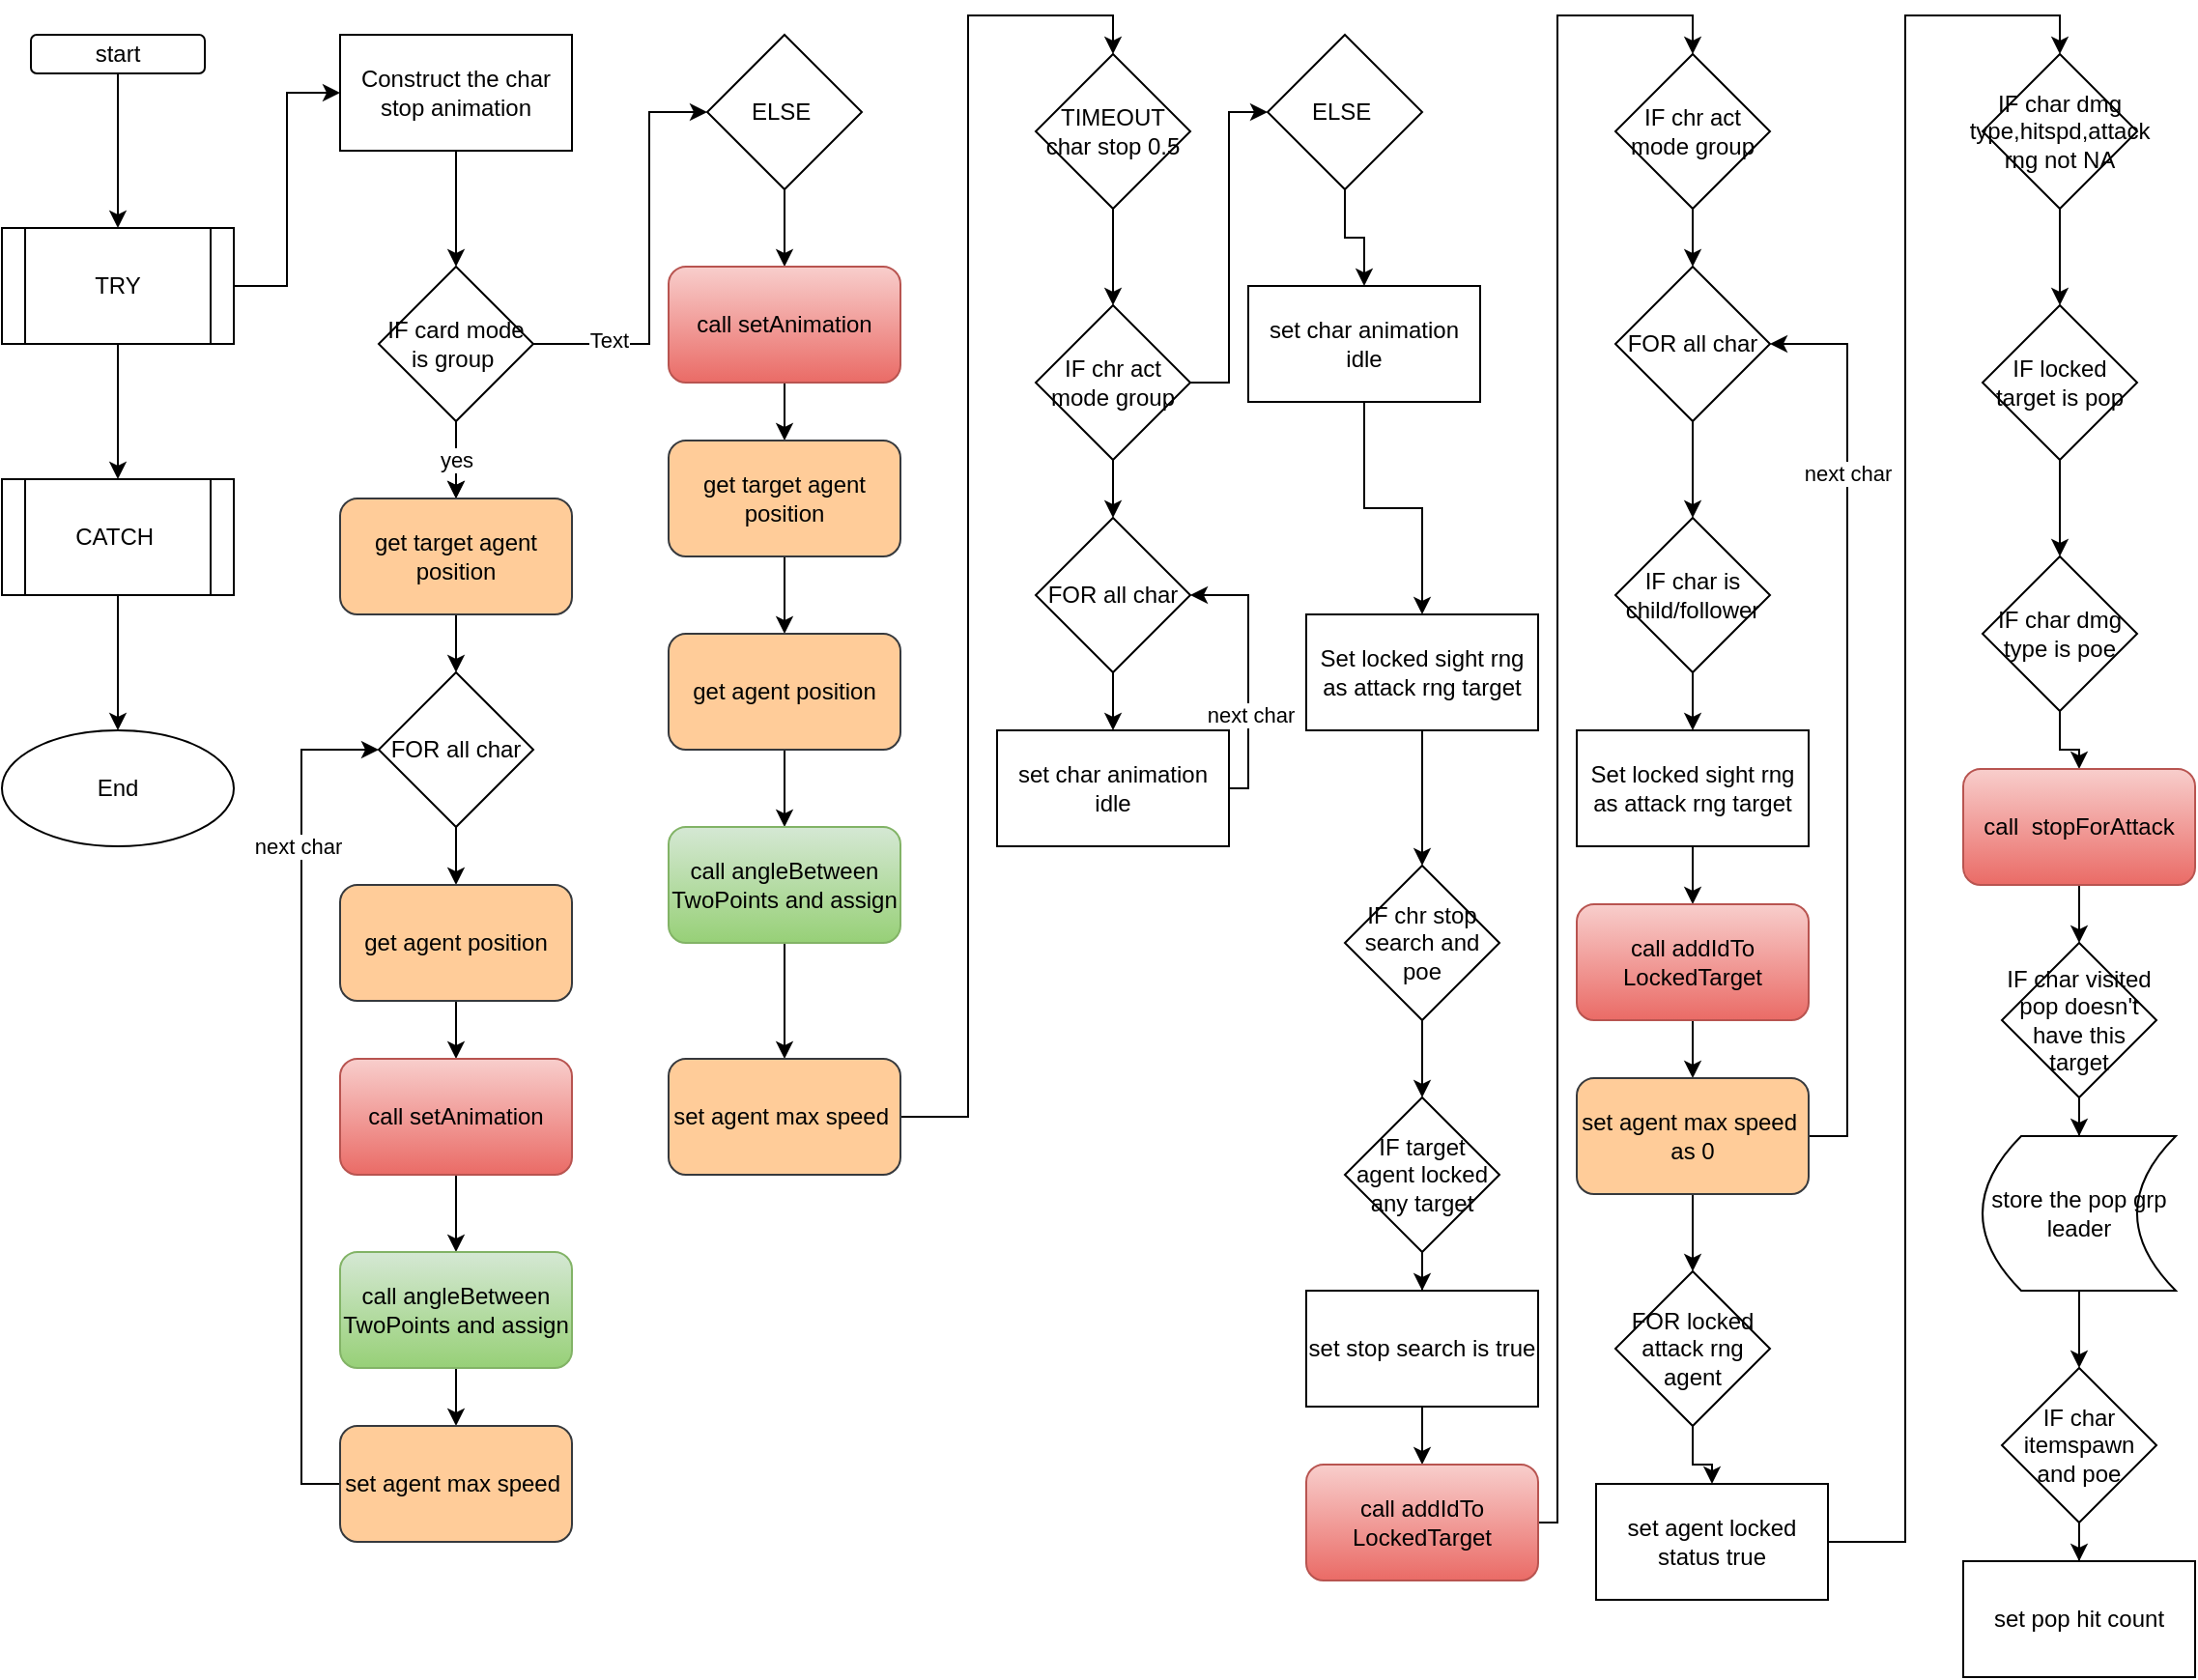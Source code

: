 <mxfile version="17.5.0" type="github">
  <diagram id="hb-1PJtzqVMca_NHcdVE" name="Page-1">
    <mxGraphModel dx="1038" dy="579" grid="1" gridSize="10" guides="1" tooltips="1" connect="1" arrows="1" fold="1" page="1" pageScale="1" pageWidth="850" pageHeight="1100" math="0" shadow="0">
      <root>
        <mxCell id="0" />
        <mxCell id="1" parent="0" />
        <mxCell id="Nf8MzcEq7tulC3NkRkfF-3" value="" style="edgeStyle=orthogonalEdgeStyle;rounded=0;orthogonalLoop=1;jettySize=auto;html=1;" edge="1" parent="1" source="Nf8MzcEq7tulC3NkRkfF-1" target="Nf8MzcEq7tulC3NkRkfF-2">
          <mxGeometry relative="1" as="geometry" />
        </mxCell>
        <mxCell id="Nf8MzcEq7tulC3NkRkfF-1" value="start" style="rounded=1;whiteSpace=wrap;html=1;" vertex="1" parent="1">
          <mxGeometry x="80" y="30" width="90" height="20" as="geometry" />
        </mxCell>
        <mxCell id="Nf8MzcEq7tulC3NkRkfF-5" value="" style="edgeStyle=orthogonalEdgeStyle;rounded=0;orthogonalLoop=1;jettySize=auto;html=1;entryX=0;entryY=0.5;entryDx=0;entryDy=0;" edge="1" parent="1" source="Nf8MzcEq7tulC3NkRkfF-2" target="Nf8MzcEq7tulC3NkRkfF-4">
          <mxGeometry relative="1" as="geometry" />
        </mxCell>
        <mxCell id="Nf8MzcEq7tulC3NkRkfF-106" value="" style="edgeStyle=orthogonalEdgeStyle;rounded=0;orthogonalLoop=1;jettySize=auto;html=1;" edge="1" parent="1" source="Nf8MzcEq7tulC3NkRkfF-2" target="Nf8MzcEq7tulC3NkRkfF-105">
          <mxGeometry relative="1" as="geometry" />
        </mxCell>
        <mxCell id="Nf8MzcEq7tulC3NkRkfF-2" value="TRY" style="shape=process;whiteSpace=wrap;html=1;backgroundOutline=1;" vertex="1" parent="1">
          <mxGeometry x="65" y="130" width="120" height="60" as="geometry" />
        </mxCell>
        <mxCell id="Nf8MzcEq7tulC3NkRkfF-7" value="" style="edgeStyle=orthogonalEdgeStyle;rounded=0;orthogonalLoop=1;jettySize=auto;html=1;" edge="1" parent="1" source="Nf8MzcEq7tulC3NkRkfF-4" target="Nf8MzcEq7tulC3NkRkfF-6">
          <mxGeometry relative="1" as="geometry" />
        </mxCell>
        <mxCell id="Nf8MzcEq7tulC3NkRkfF-4" value="Construct the char stop animation" style="whiteSpace=wrap;html=1;" vertex="1" parent="1">
          <mxGeometry x="240" y="30" width="120" height="60" as="geometry" />
        </mxCell>
        <mxCell id="Nf8MzcEq7tulC3NkRkfF-9" value="" style="edgeStyle=orthogonalEdgeStyle;rounded=0;orthogonalLoop=1;jettySize=auto;html=1;" edge="1" parent="1" source="Nf8MzcEq7tulC3NkRkfF-6" target="Nf8MzcEq7tulC3NkRkfF-8">
          <mxGeometry relative="1" as="geometry" />
        </mxCell>
        <mxCell id="Nf8MzcEq7tulC3NkRkfF-29" value="yes" style="edgeStyle=orthogonalEdgeStyle;rounded=0;orthogonalLoop=1;jettySize=auto;html=1;" edge="1" parent="1" source="Nf8MzcEq7tulC3NkRkfF-6" target="Nf8MzcEq7tulC3NkRkfF-8">
          <mxGeometry relative="1" as="geometry">
            <Array as="points">
              <mxPoint x="300" y="240" />
              <mxPoint x="300" y="240" />
            </Array>
          </mxGeometry>
        </mxCell>
        <mxCell id="Nf8MzcEq7tulC3NkRkfF-31" value="" style="edgeStyle=orthogonalEdgeStyle;rounded=0;orthogonalLoop=1;jettySize=auto;html=1;" edge="1" parent="1" source="Nf8MzcEq7tulC3NkRkfF-6" target="Nf8MzcEq7tulC3NkRkfF-30">
          <mxGeometry relative="1" as="geometry">
            <Array as="points">
              <mxPoint x="400" y="190" />
              <mxPoint x="400" y="70" />
            </Array>
          </mxGeometry>
        </mxCell>
        <mxCell id="Nf8MzcEq7tulC3NkRkfF-32" value="Text" style="edgeLabel;html=1;align=center;verticalAlign=middle;resizable=0;points=[];" vertex="1" connectable="0" parent="Nf8MzcEq7tulC3NkRkfF-31">
          <mxGeometry x="-0.63" y="2" relative="1" as="geometry">
            <mxPoint as="offset" />
          </mxGeometry>
        </mxCell>
        <mxCell id="Nf8MzcEq7tulC3NkRkfF-6" value="IF card mode is group&amp;nbsp;" style="rhombus;whiteSpace=wrap;html=1;" vertex="1" parent="1">
          <mxGeometry x="260" y="150" width="80" height="80" as="geometry" />
        </mxCell>
        <mxCell id="Nf8MzcEq7tulC3NkRkfF-11" value="" style="edgeStyle=orthogonalEdgeStyle;rounded=0;orthogonalLoop=1;jettySize=auto;html=1;" edge="1" parent="1" source="Nf8MzcEq7tulC3NkRkfF-8" target="Nf8MzcEq7tulC3NkRkfF-10">
          <mxGeometry relative="1" as="geometry" />
        </mxCell>
        <mxCell id="Nf8MzcEq7tulC3NkRkfF-8" value="get target agent position" style="rounded=1;whiteSpace=wrap;html=1;fillColor=#ffcc99;strokeColor=#36393d;" vertex="1" parent="1">
          <mxGeometry x="240" y="270" width="120" height="60" as="geometry" />
        </mxCell>
        <mxCell id="Nf8MzcEq7tulC3NkRkfF-13" value="" style="edgeStyle=orthogonalEdgeStyle;rounded=0;orthogonalLoop=1;jettySize=auto;html=1;" edge="1" parent="1" source="Nf8MzcEq7tulC3NkRkfF-10" target="Nf8MzcEq7tulC3NkRkfF-12">
          <mxGeometry relative="1" as="geometry" />
        </mxCell>
        <mxCell id="Nf8MzcEq7tulC3NkRkfF-10" value="FOR all char" style="rhombus;whiteSpace=wrap;html=1;" vertex="1" parent="1">
          <mxGeometry x="260" y="360" width="80" height="80" as="geometry" />
        </mxCell>
        <mxCell id="Nf8MzcEq7tulC3NkRkfF-15" value="" style="edgeStyle=orthogonalEdgeStyle;rounded=0;orthogonalLoop=1;jettySize=auto;html=1;" edge="1" parent="1" source="Nf8MzcEq7tulC3NkRkfF-12" target="Nf8MzcEq7tulC3NkRkfF-14">
          <mxGeometry relative="1" as="geometry" />
        </mxCell>
        <mxCell id="Nf8MzcEq7tulC3NkRkfF-12" value="get agent position" style="rounded=1;whiteSpace=wrap;html=1;fillColor=#ffcc99;strokeColor=#36393d;" vertex="1" parent="1">
          <mxGeometry x="240" y="470" width="120" height="60" as="geometry" />
        </mxCell>
        <mxCell id="Nf8MzcEq7tulC3NkRkfF-20" value="" style="edgeStyle=orthogonalEdgeStyle;rounded=0;orthogonalLoop=1;jettySize=auto;html=1;" edge="1" parent="1" source="Nf8MzcEq7tulC3NkRkfF-14" target="Nf8MzcEq7tulC3NkRkfF-17">
          <mxGeometry relative="1" as="geometry" />
        </mxCell>
        <mxCell id="Nf8MzcEq7tulC3NkRkfF-14" value="call setAnimation" style="rounded=1;whiteSpace=wrap;html=1;fillColor=#f8cecc;gradientColor=#ea6b66;strokeColor=#b85450;" vertex="1" parent="1">
          <mxGeometry x="240" y="560" width="120" height="60" as="geometry" />
        </mxCell>
        <mxCell id="Nf8MzcEq7tulC3NkRkfF-25" value="" style="edgeStyle=orthogonalEdgeStyle;rounded=0;orthogonalLoop=1;jettySize=auto;html=1;" edge="1" parent="1" source="Nf8MzcEq7tulC3NkRkfF-17" target="Nf8MzcEq7tulC3NkRkfF-21">
          <mxGeometry relative="1" as="geometry" />
        </mxCell>
        <mxCell id="Nf8MzcEq7tulC3NkRkfF-17" value="call&amp;nbsp;angleBetween&lt;br&gt;TwoPoints and assign" style="rounded=1;whiteSpace=wrap;html=1;fillColor=#d5e8d4;gradientColor=#97d077;strokeColor=#82b366;" vertex="1" parent="1">
          <mxGeometry x="240" y="660" width="120" height="60" as="geometry" />
        </mxCell>
        <mxCell id="Nf8MzcEq7tulC3NkRkfF-27" style="edgeStyle=orthogonalEdgeStyle;rounded=0;orthogonalLoop=1;jettySize=auto;html=1;entryX=0;entryY=0.5;entryDx=0;entryDy=0;" edge="1" parent="1" source="Nf8MzcEq7tulC3NkRkfF-21" target="Nf8MzcEq7tulC3NkRkfF-10">
          <mxGeometry relative="1" as="geometry">
            <Array as="points">
              <mxPoint x="220" y="780" />
              <mxPoint x="220" y="400" />
            </Array>
          </mxGeometry>
        </mxCell>
        <mxCell id="Nf8MzcEq7tulC3NkRkfF-28" value="next char" style="edgeLabel;html=1;align=center;verticalAlign=middle;resizable=0;points=[];" vertex="1" connectable="0" parent="Nf8MzcEq7tulC3NkRkfF-27">
          <mxGeometry x="0.594" y="2" relative="1" as="geometry">
            <mxPoint as="offset" />
          </mxGeometry>
        </mxCell>
        <mxCell id="Nf8MzcEq7tulC3NkRkfF-21" value="set agent max speed&amp;nbsp;" style="rounded=1;whiteSpace=wrap;html=1;fillColor=#ffcc99;strokeColor=#36393d;" vertex="1" parent="1">
          <mxGeometry x="240" y="750" width="120" height="60" as="geometry" />
        </mxCell>
        <mxCell id="Nf8MzcEq7tulC3NkRkfF-34" value="" style="edgeStyle=orthogonalEdgeStyle;rounded=0;orthogonalLoop=1;jettySize=auto;html=1;" edge="1" parent="1" source="Nf8MzcEq7tulC3NkRkfF-30" target="Nf8MzcEq7tulC3NkRkfF-33">
          <mxGeometry relative="1" as="geometry" />
        </mxCell>
        <mxCell id="Nf8MzcEq7tulC3NkRkfF-30" value="ELSE&amp;nbsp;" style="rhombus;whiteSpace=wrap;html=1;" vertex="1" parent="1">
          <mxGeometry x="430" y="30" width="80" height="80" as="geometry" />
        </mxCell>
        <mxCell id="Nf8MzcEq7tulC3NkRkfF-38" value="" style="edgeStyle=orthogonalEdgeStyle;rounded=0;orthogonalLoop=1;jettySize=auto;html=1;" edge="1" parent="1" source="Nf8MzcEq7tulC3NkRkfF-33" target="Nf8MzcEq7tulC3NkRkfF-35">
          <mxGeometry relative="1" as="geometry" />
        </mxCell>
        <mxCell id="Nf8MzcEq7tulC3NkRkfF-33" value="call setAnimation" style="rounded=1;whiteSpace=wrap;html=1;fillColor=#f8cecc;gradientColor=#ea6b66;strokeColor=#b85450;" vertex="1" parent="1">
          <mxGeometry x="410" y="150" width="120" height="60" as="geometry" />
        </mxCell>
        <mxCell id="Nf8MzcEq7tulC3NkRkfF-39" value="" style="edgeStyle=orthogonalEdgeStyle;rounded=0;orthogonalLoop=1;jettySize=auto;html=1;" edge="1" parent="1" source="Nf8MzcEq7tulC3NkRkfF-35" target="Nf8MzcEq7tulC3NkRkfF-36">
          <mxGeometry relative="1" as="geometry" />
        </mxCell>
        <mxCell id="Nf8MzcEq7tulC3NkRkfF-35" value="get target agent position" style="rounded=1;whiteSpace=wrap;html=1;fillColor=#ffcc99;strokeColor=#36393d;" vertex="1" parent="1">
          <mxGeometry x="410" y="240" width="120" height="60" as="geometry" />
        </mxCell>
        <mxCell id="Nf8MzcEq7tulC3NkRkfF-41" value="" style="edgeStyle=orthogonalEdgeStyle;rounded=0;orthogonalLoop=1;jettySize=auto;html=1;" edge="1" parent="1" source="Nf8MzcEq7tulC3NkRkfF-36" target="Nf8MzcEq7tulC3NkRkfF-40">
          <mxGeometry relative="1" as="geometry" />
        </mxCell>
        <mxCell id="Nf8MzcEq7tulC3NkRkfF-36" value="get agent position" style="rounded=1;whiteSpace=wrap;html=1;fillColor=#ffcc99;strokeColor=#36393d;" vertex="1" parent="1">
          <mxGeometry x="410" y="340" width="120" height="60" as="geometry" />
        </mxCell>
        <mxCell id="Nf8MzcEq7tulC3NkRkfF-43" value="" style="edgeStyle=orthogonalEdgeStyle;rounded=0;orthogonalLoop=1;jettySize=auto;html=1;" edge="1" parent="1" source="Nf8MzcEq7tulC3NkRkfF-40" target="Nf8MzcEq7tulC3NkRkfF-42">
          <mxGeometry relative="1" as="geometry" />
        </mxCell>
        <mxCell id="Nf8MzcEq7tulC3NkRkfF-40" value="call&amp;nbsp;angleBetween&lt;br&gt;TwoPoints and assign" style="rounded=1;whiteSpace=wrap;html=1;fillColor=#d5e8d4;gradientColor=#97d077;strokeColor=#82b366;" vertex="1" parent="1">
          <mxGeometry x="410" y="440" width="120" height="60" as="geometry" />
        </mxCell>
        <mxCell id="Nf8MzcEq7tulC3NkRkfF-45" style="edgeStyle=orthogonalEdgeStyle;rounded=0;orthogonalLoop=1;jettySize=auto;html=1;entryX=0.5;entryY=0;entryDx=0;entryDy=0;" edge="1" parent="1" source="Nf8MzcEq7tulC3NkRkfF-42" target="Nf8MzcEq7tulC3NkRkfF-44">
          <mxGeometry relative="1" as="geometry" />
        </mxCell>
        <mxCell id="Nf8MzcEq7tulC3NkRkfF-42" value="set agent max speed&amp;nbsp;" style="rounded=1;whiteSpace=wrap;html=1;fillColor=#ffcc99;strokeColor=#36393d;" vertex="1" parent="1">
          <mxGeometry x="410" y="560" width="120" height="60" as="geometry" />
        </mxCell>
        <mxCell id="Nf8MzcEq7tulC3NkRkfF-47" value="" style="edgeStyle=orthogonalEdgeStyle;rounded=0;orthogonalLoop=1;jettySize=auto;html=1;" edge="1" parent="1" source="Nf8MzcEq7tulC3NkRkfF-44" target="Nf8MzcEq7tulC3NkRkfF-46">
          <mxGeometry relative="1" as="geometry" />
        </mxCell>
        <mxCell id="Nf8MzcEq7tulC3NkRkfF-44" value="TIMEOUT char stop 0.5" style="rhombus;whiteSpace=wrap;html=1;" vertex="1" parent="1">
          <mxGeometry x="600" y="40" width="80" height="80" as="geometry" />
        </mxCell>
        <mxCell id="Nf8MzcEq7tulC3NkRkfF-49" value="" style="edgeStyle=orthogonalEdgeStyle;rounded=0;orthogonalLoop=1;jettySize=auto;html=1;" edge="1" parent="1" source="Nf8MzcEq7tulC3NkRkfF-46" target="Nf8MzcEq7tulC3NkRkfF-48">
          <mxGeometry relative="1" as="geometry" />
        </mxCell>
        <mxCell id="Nf8MzcEq7tulC3NkRkfF-55" value="" style="edgeStyle=orthogonalEdgeStyle;rounded=0;orthogonalLoop=1;jettySize=auto;html=1;" edge="1" parent="1" source="Nf8MzcEq7tulC3NkRkfF-46" target="Nf8MzcEq7tulC3NkRkfF-54">
          <mxGeometry relative="1" as="geometry">
            <Array as="points">
              <mxPoint x="700" y="210" />
              <mxPoint x="700" y="70" />
            </Array>
          </mxGeometry>
        </mxCell>
        <mxCell id="Nf8MzcEq7tulC3NkRkfF-46" value="IF chr act mode group" style="rhombus;whiteSpace=wrap;html=1;" vertex="1" parent="1">
          <mxGeometry x="600" y="170" width="80" height="80" as="geometry" />
        </mxCell>
        <mxCell id="Nf8MzcEq7tulC3NkRkfF-51" value="" style="edgeStyle=orthogonalEdgeStyle;rounded=0;orthogonalLoop=1;jettySize=auto;html=1;" edge="1" parent="1" source="Nf8MzcEq7tulC3NkRkfF-48" target="Nf8MzcEq7tulC3NkRkfF-50">
          <mxGeometry relative="1" as="geometry" />
        </mxCell>
        <mxCell id="Nf8MzcEq7tulC3NkRkfF-48" value="FOR all char" style="rhombus;whiteSpace=wrap;html=1;" vertex="1" parent="1">
          <mxGeometry x="600" y="280" width="80" height="80" as="geometry" />
        </mxCell>
        <mxCell id="Nf8MzcEq7tulC3NkRkfF-52" style="edgeStyle=orthogonalEdgeStyle;rounded=0;orthogonalLoop=1;jettySize=auto;html=1;entryX=1;entryY=0.5;entryDx=0;entryDy=0;" edge="1" parent="1" source="Nf8MzcEq7tulC3NkRkfF-50" target="Nf8MzcEq7tulC3NkRkfF-48">
          <mxGeometry relative="1" as="geometry">
            <Array as="points">
              <mxPoint x="710" y="420" />
              <mxPoint x="710" y="320" />
            </Array>
          </mxGeometry>
        </mxCell>
        <mxCell id="Nf8MzcEq7tulC3NkRkfF-53" value="next char" style="edgeLabel;html=1;align=center;verticalAlign=middle;resizable=0;points=[];" vertex="1" connectable="0" parent="Nf8MzcEq7tulC3NkRkfF-52">
          <mxGeometry x="-0.317" y="-1" relative="1" as="geometry">
            <mxPoint as="offset" />
          </mxGeometry>
        </mxCell>
        <mxCell id="Nf8MzcEq7tulC3NkRkfF-50" value="set char animation idle" style="rounded=0;whiteSpace=wrap;html=1;" vertex="1" parent="1">
          <mxGeometry x="580" y="390" width="120" height="60" as="geometry" />
        </mxCell>
        <mxCell id="Nf8MzcEq7tulC3NkRkfF-57" value="" style="edgeStyle=orthogonalEdgeStyle;rounded=0;orthogonalLoop=1;jettySize=auto;html=1;" edge="1" parent="1" source="Nf8MzcEq7tulC3NkRkfF-54" target="Nf8MzcEq7tulC3NkRkfF-56">
          <mxGeometry relative="1" as="geometry" />
        </mxCell>
        <mxCell id="Nf8MzcEq7tulC3NkRkfF-54" value="ELSE&amp;nbsp;" style="rhombus;whiteSpace=wrap;html=1;" vertex="1" parent="1">
          <mxGeometry x="720" y="30" width="80" height="80" as="geometry" />
        </mxCell>
        <mxCell id="Nf8MzcEq7tulC3NkRkfF-59" value="" style="edgeStyle=orthogonalEdgeStyle;rounded=0;orthogonalLoop=1;jettySize=auto;html=1;" edge="1" parent="1" source="Nf8MzcEq7tulC3NkRkfF-56" target="Nf8MzcEq7tulC3NkRkfF-58">
          <mxGeometry relative="1" as="geometry" />
        </mxCell>
        <mxCell id="Nf8MzcEq7tulC3NkRkfF-56" value="set char animation idle" style="rounded=0;whiteSpace=wrap;html=1;" vertex="1" parent="1">
          <mxGeometry x="710" y="160" width="120" height="60" as="geometry" />
        </mxCell>
        <mxCell id="Nf8MzcEq7tulC3NkRkfF-61" value="" style="edgeStyle=orthogonalEdgeStyle;rounded=0;orthogonalLoop=1;jettySize=auto;html=1;" edge="1" parent="1" source="Nf8MzcEq7tulC3NkRkfF-58" target="Nf8MzcEq7tulC3NkRkfF-60">
          <mxGeometry relative="1" as="geometry" />
        </mxCell>
        <mxCell id="Nf8MzcEq7tulC3NkRkfF-58" value="Set locked sight rng as attack rng target" style="whiteSpace=wrap;html=1;rounded=0;" vertex="1" parent="1">
          <mxGeometry x="740" y="330" width="120" height="60" as="geometry" />
        </mxCell>
        <mxCell id="Nf8MzcEq7tulC3NkRkfF-63" value="" style="edgeStyle=orthogonalEdgeStyle;rounded=0;orthogonalLoop=1;jettySize=auto;html=1;" edge="1" parent="1" source="Nf8MzcEq7tulC3NkRkfF-60" target="Nf8MzcEq7tulC3NkRkfF-62">
          <mxGeometry relative="1" as="geometry" />
        </mxCell>
        <mxCell id="Nf8MzcEq7tulC3NkRkfF-60" value="IF chr stop search and poe" style="rhombus;whiteSpace=wrap;html=1;rounded=0;" vertex="1" parent="1">
          <mxGeometry x="760" y="460" width="80" height="80" as="geometry" />
        </mxCell>
        <mxCell id="Nf8MzcEq7tulC3NkRkfF-65" value="" style="edgeStyle=orthogonalEdgeStyle;rounded=0;orthogonalLoop=1;jettySize=auto;html=1;" edge="1" parent="1" source="Nf8MzcEq7tulC3NkRkfF-62" target="Nf8MzcEq7tulC3NkRkfF-64">
          <mxGeometry relative="1" as="geometry" />
        </mxCell>
        <mxCell id="Nf8MzcEq7tulC3NkRkfF-62" value="IF target agent locked any target" style="rhombus;whiteSpace=wrap;html=1;rounded=0;" vertex="1" parent="1">
          <mxGeometry x="760" y="580" width="80" height="80" as="geometry" />
        </mxCell>
        <mxCell id="Nf8MzcEq7tulC3NkRkfF-69" value="" style="edgeStyle=orthogonalEdgeStyle;rounded=0;orthogonalLoop=1;jettySize=auto;html=1;" edge="1" parent="1" source="Nf8MzcEq7tulC3NkRkfF-64" target="Nf8MzcEq7tulC3NkRkfF-68">
          <mxGeometry relative="1" as="geometry" />
        </mxCell>
        <mxCell id="Nf8MzcEq7tulC3NkRkfF-64" value="set stop search is true" style="whiteSpace=wrap;html=1;rounded=0;" vertex="1" parent="1">
          <mxGeometry x="740" y="680" width="120" height="60" as="geometry" />
        </mxCell>
        <mxCell id="Nf8MzcEq7tulC3NkRkfF-72" style="edgeStyle=orthogonalEdgeStyle;rounded=0;orthogonalLoop=1;jettySize=auto;html=1;entryX=0.5;entryY=0;entryDx=0;entryDy=0;" edge="1" parent="1" source="Nf8MzcEq7tulC3NkRkfF-68" target="Nf8MzcEq7tulC3NkRkfF-71">
          <mxGeometry relative="1" as="geometry">
            <Array as="points">
              <mxPoint x="870" y="800" />
              <mxPoint x="870" y="20" />
              <mxPoint x="940" y="20" />
            </Array>
          </mxGeometry>
        </mxCell>
        <mxCell id="Nf8MzcEq7tulC3NkRkfF-68" value="call&amp;nbsp;addIdTo&lt;br&gt;LockedTarget" style="rounded=1;whiteSpace=wrap;html=1;fillColor=#f8cecc;gradientColor=#ea6b66;strokeColor=#b85450;" vertex="1" parent="1">
          <mxGeometry x="740" y="770" width="120" height="60" as="geometry" />
        </mxCell>
        <mxCell id="Nf8MzcEq7tulC3NkRkfF-74" value="" style="edgeStyle=orthogonalEdgeStyle;rounded=0;orthogonalLoop=1;jettySize=auto;html=1;" edge="1" parent="1" source="Nf8MzcEq7tulC3NkRkfF-71" target="Nf8MzcEq7tulC3NkRkfF-73">
          <mxGeometry relative="1" as="geometry" />
        </mxCell>
        <mxCell id="Nf8MzcEq7tulC3NkRkfF-71" value="IF chr act mode group" style="rhombus;whiteSpace=wrap;html=1;" vertex="1" parent="1">
          <mxGeometry x="900" y="40" width="80" height="80" as="geometry" />
        </mxCell>
        <mxCell id="Nf8MzcEq7tulC3NkRkfF-76" value="" style="edgeStyle=orthogonalEdgeStyle;rounded=0;orthogonalLoop=1;jettySize=auto;html=1;" edge="1" parent="1" source="Nf8MzcEq7tulC3NkRkfF-73" target="Nf8MzcEq7tulC3NkRkfF-75">
          <mxGeometry relative="1" as="geometry" />
        </mxCell>
        <mxCell id="Nf8MzcEq7tulC3NkRkfF-73" value="FOR all char" style="rhombus;whiteSpace=wrap;html=1;" vertex="1" parent="1">
          <mxGeometry x="900" y="150" width="80" height="80" as="geometry" />
        </mxCell>
        <mxCell id="Nf8MzcEq7tulC3NkRkfF-78" value="" style="edgeStyle=orthogonalEdgeStyle;rounded=0;orthogonalLoop=1;jettySize=auto;html=1;" edge="1" parent="1" source="Nf8MzcEq7tulC3NkRkfF-75" target="Nf8MzcEq7tulC3NkRkfF-77">
          <mxGeometry relative="1" as="geometry" />
        </mxCell>
        <mxCell id="Nf8MzcEq7tulC3NkRkfF-75" value="IF char is child/follower" style="rhombus;whiteSpace=wrap;html=1;" vertex="1" parent="1">
          <mxGeometry x="900" y="280" width="80" height="80" as="geometry" />
        </mxCell>
        <mxCell id="Nf8MzcEq7tulC3NkRkfF-80" value="" style="edgeStyle=orthogonalEdgeStyle;rounded=0;orthogonalLoop=1;jettySize=auto;html=1;" edge="1" parent="1" source="Nf8MzcEq7tulC3NkRkfF-77" target="Nf8MzcEq7tulC3NkRkfF-79">
          <mxGeometry relative="1" as="geometry" />
        </mxCell>
        <mxCell id="Nf8MzcEq7tulC3NkRkfF-77" value="Set locked sight rng as attack rng target" style="whiteSpace=wrap;html=1;rounded=0;" vertex="1" parent="1">
          <mxGeometry x="880" y="390" width="120" height="60" as="geometry" />
        </mxCell>
        <mxCell id="Nf8MzcEq7tulC3NkRkfF-82" value="" style="edgeStyle=orthogonalEdgeStyle;rounded=0;orthogonalLoop=1;jettySize=auto;html=1;" edge="1" parent="1" source="Nf8MzcEq7tulC3NkRkfF-79" target="Nf8MzcEq7tulC3NkRkfF-81">
          <mxGeometry relative="1" as="geometry" />
        </mxCell>
        <mxCell id="Nf8MzcEq7tulC3NkRkfF-79" value="call&amp;nbsp;addIdTo&lt;br&gt;LockedTarget" style="rounded=1;whiteSpace=wrap;html=1;fillColor=#f8cecc;gradientColor=#ea6b66;strokeColor=#b85450;" vertex="1" parent="1">
          <mxGeometry x="880" y="480" width="120" height="60" as="geometry" />
        </mxCell>
        <mxCell id="Nf8MzcEq7tulC3NkRkfF-83" style="edgeStyle=orthogonalEdgeStyle;rounded=0;orthogonalLoop=1;jettySize=auto;html=1;entryX=1;entryY=0.5;entryDx=0;entryDy=0;" edge="1" parent="1" source="Nf8MzcEq7tulC3NkRkfF-81" target="Nf8MzcEq7tulC3NkRkfF-73">
          <mxGeometry relative="1" as="geometry">
            <Array as="points">
              <mxPoint x="1020" y="600" />
              <mxPoint x="1020" y="190" />
            </Array>
          </mxGeometry>
        </mxCell>
        <mxCell id="Nf8MzcEq7tulC3NkRkfF-84" value="next char" style="edgeLabel;html=1;align=center;verticalAlign=middle;resizable=0;points=[];" vertex="1" connectable="0" parent="Nf8MzcEq7tulC3NkRkfF-83">
          <mxGeometry x="0.546" relative="1" as="geometry">
            <mxPoint as="offset" />
          </mxGeometry>
        </mxCell>
        <mxCell id="Nf8MzcEq7tulC3NkRkfF-86" value="" style="edgeStyle=orthogonalEdgeStyle;rounded=0;orthogonalLoop=1;jettySize=auto;html=1;" edge="1" parent="1" source="Nf8MzcEq7tulC3NkRkfF-81" target="Nf8MzcEq7tulC3NkRkfF-85">
          <mxGeometry relative="1" as="geometry" />
        </mxCell>
        <mxCell id="Nf8MzcEq7tulC3NkRkfF-81" value="set agent max speed&amp;nbsp; as 0" style="rounded=1;whiteSpace=wrap;html=1;fillColor=#ffcc99;strokeColor=#36393d;" vertex="1" parent="1">
          <mxGeometry x="880" y="570" width="120" height="60" as="geometry" />
        </mxCell>
        <mxCell id="Nf8MzcEq7tulC3NkRkfF-88" value="" style="edgeStyle=orthogonalEdgeStyle;rounded=0;orthogonalLoop=1;jettySize=auto;html=1;" edge="1" parent="1" source="Nf8MzcEq7tulC3NkRkfF-85" target="Nf8MzcEq7tulC3NkRkfF-87">
          <mxGeometry relative="1" as="geometry" />
        </mxCell>
        <mxCell id="Nf8MzcEq7tulC3NkRkfF-85" value="FOR locked attack rng agent" style="rhombus;whiteSpace=wrap;html=1;" vertex="1" parent="1">
          <mxGeometry x="900" y="670" width="80" height="80" as="geometry" />
        </mxCell>
        <mxCell id="Nf8MzcEq7tulC3NkRkfF-90" style="edgeStyle=orthogonalEdgeStyle;rounded=0;orthogonalLoop=1;jettySize=auto;html=1;entryX=0.5;entryY=0;entryDx=0;entryDy=0;" edge="1" parent="1" source="Nf8MzcEq7tulC3NkRkfF-87" target="Nf8MzcEq7tulC3NkRkfF-89">
          <mxGeometry relative="1" as="geometry" />
        </mxCell>
        <mxCell id="Nf8MzcEq7tulC3NkRkfF-87" value="set agent locked status true" style="whiteSpace=wrap;html=1;" vertex="1" parent="1">
          <mxGeometry x="890" y="780" width="120" height="60" as="geometry" />
        </mxCell>
        <mxCell id="Nf8MzcEq7tulC3NkRkfF-92" value="" style="edgeStyle=orthogonalEdgeStyle;rounded=0;orthogonalLoop=1;jettySize=auto;html=1;" edge="1" parent="1" source="Nf8MzcEq7tulC3NkRkfF-89" target="Nf8MzcEq7tulC3NkRkfF-91">
          <mxGeometry relative="1" as="geometry" />
        </mxCell>
        <mxCell id="Nf8MzcEq7tulC3NkRkfF-89" value="IF char dmg type,hitspd,attack rng not NA" style="rhombus;whiteSpace=wrap;html=1;" vertex="1" parent="1">
          <mxGeometry x="1090" y="40" width="80" height="80" as="geometry" />
        </mxCell>
        <mxCell id="Nf8MzcEq7tulC3NkRkfF-94" value="" style="edgeStyle=orthogonalEdgeStyle;rounded=0;orthogonalLoop=1;jettySize=auto;html=1;" edge="1" parent="1" source="Nf8MzcEq7tulC3NkRkfF-91" target="Nf8MzcEq7tulC3NkRkfF-93">
          <mxGeometry relative="1" as="geometry" />
        </mxCell>
        <mxCell id="Nf8MzcEq7tulC3NkRkfF-91" value="IF locked target is pop" style="rhombus;whiteSpace=wrap;html=1;" vertex="1" parent="1">
          <mxGeometry x="1090" y="170" width="80" height="80" as="geometry" />
        </mxCell>
        <mxCell id="Nf8MzcEq7tulC3NkRkfF-96" value="" style="edgeStyle=orthogonalEdgeStyle;rounded=0;orthogonalLoop=1;jettySize=auto;html=1;" edge="1" parent="1" source="Nf8MzcEq7tulC3NkRkfF-93" target="Nf8MzcEq7tulC3NkRkfF-95">
          <mxGeometry relative="1" as="geometry" />
        </mxCell>
        <mxCell id="Nf8MzcEq7tulC3NkRkfF-93" value="IF char dmg type is poe" style="rhombus;whiteSpace=wrap;html=1;" vertex="1" parent="1">
          <mxGeometry x="1090" y="300" width="80" height="80" as="geometry" />
        </mxCell>
        <mxCell id="Nf8MzcEq7tulC3NkRkfF-98" value="" style="edgeStyle=orthogonalEdgeStyle;rounded=0;orthogonalLoop=1;jettySize=auto;html=1;" edge="1" parent="1" source="Nf8MzcEq7tulC3NkRkfF-95" target="Nf8MzcEq7tulC3NkRkfF-97">
          <mxGeometry relative="1" as="geometry" />
        </mxCell>
        <mxCell id="Nf8MzcEq7tulC3NkRkfF-95" value="call&amp;nbsp;&amp;nbsp;stopForAttack" style="rounded=1;whiteSpace=wrap;html=1;fillColor=#f8cecc;gradientColor=#ea6b66;strokeColor=#b85450;" vertex="1" parent="1">
          <mxGeometry x="1080" y="410" width="120" height="60" as="geometry" />
        </mxCell>
        <mxCell id="Nf8MzcEq7tulC3NkRkfF-100" value="" style="edgeStyle=orthogonalEdgeStyle;rounded=0;orthogonalLoop=1;jettySize=auto;html=1;" edge="1" parent="1" source="Nf8MzcEq7tulC3NkRkfF-97" target="Nf8MzcEq7tulC3NkRkfF-99">
          <mxGeometry relative="1" as="geometry" />
        </mxCell>
        <mxCell id="Nf8MzcEq7tulC3NkRkfF-97" value="IF char visited pop doesn&#39;t have this target" style="rhombus;whiteSpace=wrap;html=1;" vertex="1" parent="1">
          <mxGeometry x="1100" y="500" width="80" height="80" as="geometry" />
        </mxCell>
        <mxCell id="Nf8MzcEq7tulC3NkRkfF-102" value="" style="edgeStyle=orthogonalEdgeStyle;rounded=0;orthogonalLoop=1;jettySize=auto;html=1;" edge="1" parent="1" source="Nf8MzcEq7tulC3NkRkfF-99" target="Nf8MzcEq7tulC3NkRkfF-101">
          <mxGeometry relative="1" as="geometry" />
        </mxCell>
        <mxCell id="Nf8MzcEq7tulC3NkRkfF-99" value="store the pop grp leader" style="shape=dataStorage;whiteSpace=wrap;html=1;fixedSize=1;" vertex="1" parent="1">
          <mxGeometry x="1090" y="600" width="100" height="80" as="geometry" />
        </mxCell>
        <mxCell id="Nf8MzcEq7tulC3NkRkfF-104" value="" style="edgeStyle=orthogonalEdgeStyle;rounded=0;orthogonalLoop=1;jettySize=auto;html=1;" edge="1" parent="1" source="Nf8MzcEq7tulC3NkRkfF-101" target="Nf8MzcEq7tulC3NkRkfF-103">
          <mxGeometry relative="1" as="geometry" />
        </mxCell>
        <mxCell id="Nf8MzcEq7tulC3NkRkfF-101" value="IF char itemspawn and poe" style="rhombus;whiteSpace=wrap;html=1;" vertex="1" parent="1">
          <mxGeometry x="1100" y="720" width="80" height="80" as="geometry" />
        </mxCell>
        <mxCell id="Nf8MzcEq7tulC3NkRkfF-103" value="set pop hit count" style="whiteSpace=wrap;html=1;" vertex="1" parent="1">
          <mxGeometry x="1080" y="820" width="120" height="60" as="geometry" />
        </mxCell>
        <mxCell id="Nf8MzcEq7tulC3NkRkfF-108" value="" style="edgeStyle=orthogonalEdgeStyle;rounded=0;orthogonalLoop=1;jettySize=auto;html=1;" edge="1" parent="1" source="Nf8MzcEq7tulC3NkRkfF-105" target="Nf8MzcEq7tulC3NkRkfF-107">
          <mxGeometry relative="1" as="geometry" />
        </mxCell>
        <mxCell id="Nf8MzcEq7tulC3NkRkfF-105" value="CATCH&amp;nbsp;" style="shape=process;whiteSpace=wrap;html=1;backgroundOutline=1;" vertex="1" parent="1">
          <mxGeometry x="65" y="260" width="120" height="60" as="geometry" />
        </mxCell>
        <mxCell id="Nf8MzcEq7tulC3NkRkfF-107" value="End" style="ellipse;whiteSpace=wrap;html=1;" vertex="1" parent="1">
          <mxGeometry x="65" y="390" width="120" height="60" as="geometry" />
        </mxCell>
      </root>
    </mxGraphModel>
  </diagram>
</mxfile>
